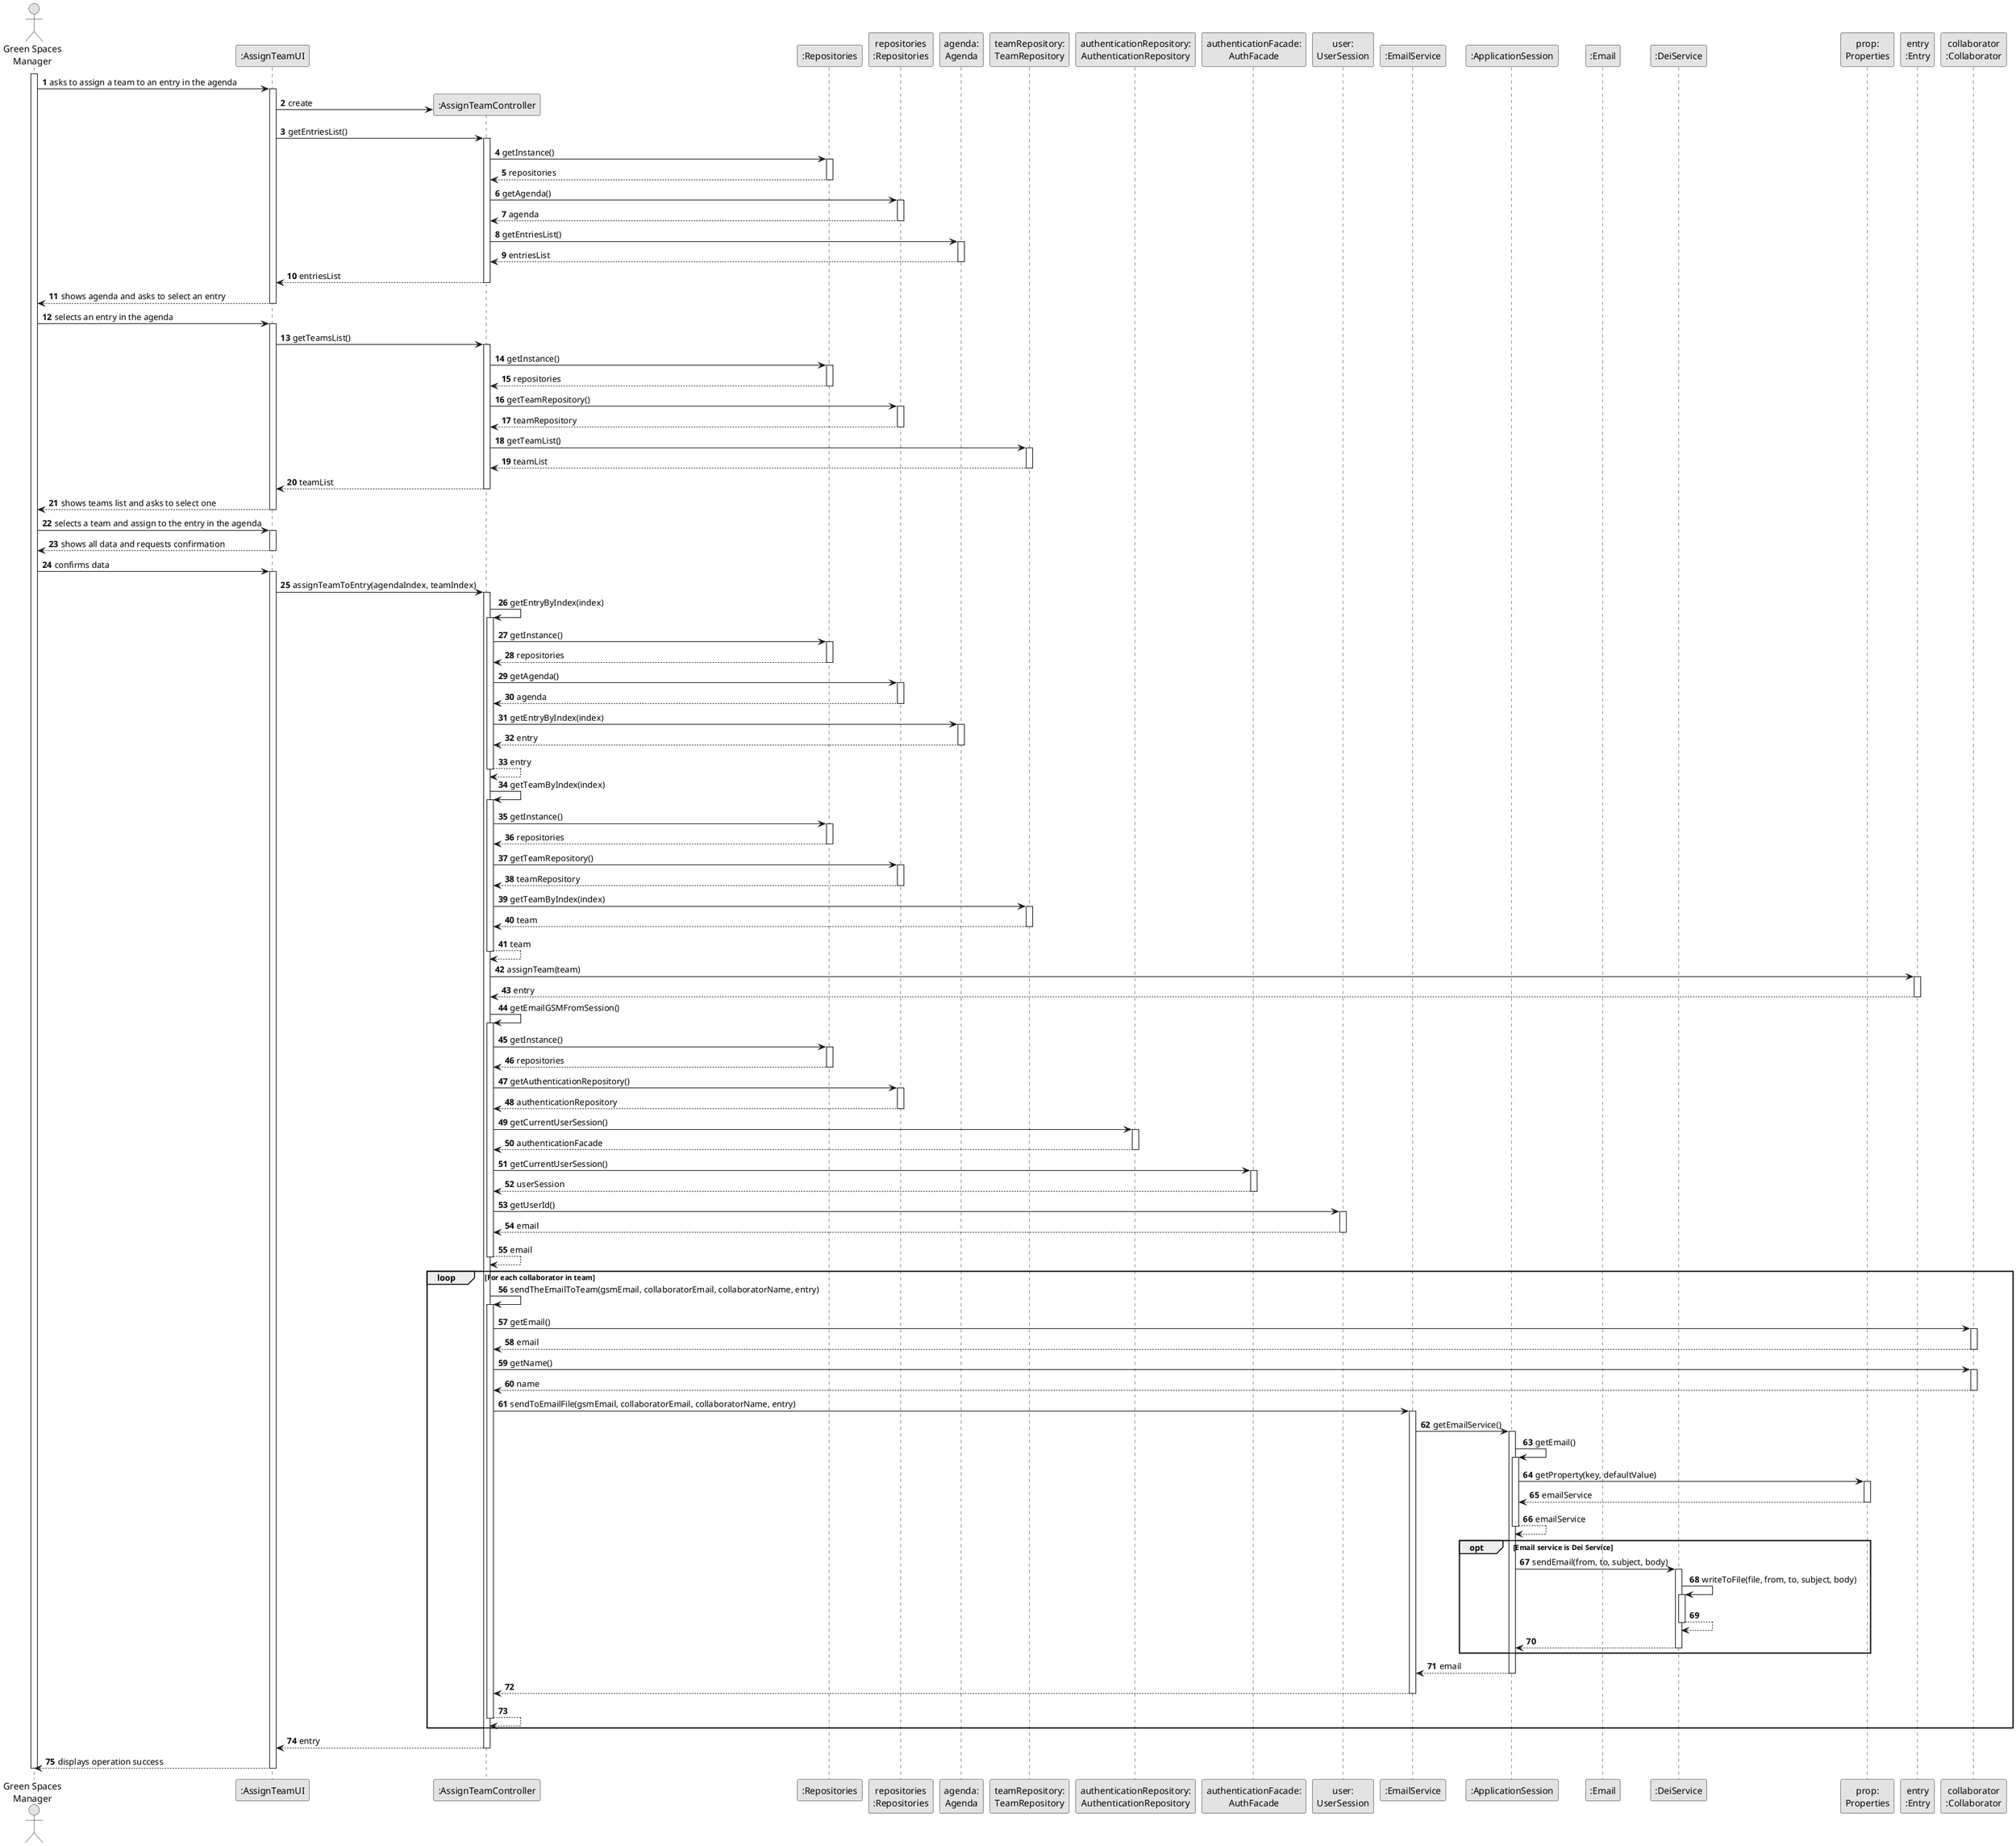 @startuml
skinparam monochrome true
skinparam packageStyle rectangle
skinparam shadowing false

autonumber

'hide footbox
actor "Green Spaces\nManager" as GSM
participant ":AssignTeamUI" as UI
participant ":AssignTeamController" as CTRL
participant ":Repositories" as REP
participant "repositories\n:Repositories" as REPS
participant "agenda:\nAgenda" as agenda
participant "teamRepository:\nTeamRepository" as teamRepository
participant "authenticationRepository:\nAuthenticationRepository" as authentication
participant "authenticationFacade:\nAuthFacade" as authFacade
participant "user:\nUserSession" as user
participant ":EmailService" as emailService
participant ":ApplicationSession" as ApplicationSession
participant ":Email" as email
participant ":DeiService" as deiService
participant "prop:\nProperties" as Properties
participant "entry\n:Entry" as ENTRY
participant "collaborator\n:Collaborator" as Collaborator

activate GSM

    GSM -> UI : asks to assign a team to an entry in the agenda
    activate UI

        UI -> CTRL** : create

        UI -> CTRL : getEntriesList()
        activate CTRL

            CTRL -> REP : getInstance()
            activate REP

            REP --> CTRL: repositories
            deactivate REP

            CTRL -> REPS : getAgenda()
            activate REPS

            REPS --> CTRL: agenda
            deactivate REPS

            CTRL -> agenda: getEntriesList()
            activate agenda

            agenda --> CTRL : entriesList
            deactivate agenda

        CTRL --> UI : entriesList
        deactivate CTRL

    UI --> GSM : shows agenda and asks to select an entry
    deactivate UI

    GSM -> UI : selects an entry in the agenda
    activate UI

        UI -> CTRL : getTeamsList()
        activate CTRL

            CTRL -> REP : getInstance()
            activate REP

            REP --> CTRL: repositories
            deactivate REP

            CTRL -> REPS : getTeamRepository()
            activate REPS

            REPS --> CTRL: teamRepository
            deactivate REPS

            CTRL -> teamRepository: getTeamList()
            activate teamRepository

            teamRepository --> CTRL : teamList
            deactivate teamRepository

        CTRL --> UI : teamList
        deactivate CTRL

    UI --> GSM : shows teams list and asks to select one
    deactivate UI

    GSM -> UI : selects a team and assign to the entry in the agenda
    activate UI

    UI --> GSM : shows all data and requests confirmation
    deactivate UI

    GSM -> UI : confirms data
    activate UI

        UI -> CTRL: assignTeamToEntry(agendaIndex, teamIndex)
        activate CTRL

            CTRL -> CTRL: getEntryByIndex(index)
            activate CTRL

            CTRL -> REP: getInstance()
            activate REP

            REP --> CTRL: repositories
            deactivate REP

            CTRL -> REPS: getAgenda()
            activate REPS

            REPS --> CTRL: agenda
            deactivate REPS

            CTRL -> agenda: getEntryByIndex(index)
            activate agenda

            agenda --> CTRL: entry
            deactivate agenda

            CTRL --> CTRL: entry
            deactivate CTRL

            CTRL -> CTRL: getTeamByIndex(index)
            activate CTRL

            CTRL -> REP: getInstance()
            activate REP

            REP --> CTRL: repositories
            deactivate REP

            CTRL -> REPS: getTeamRepository()
            activate REPS

            REPS --> CTRL: teamRepository
            deactivate REPS

            CTRL -> teamRepository: getTeamByIndex(index)
            activate teamRepository

            teamRepository --> CTRL: team
            deactivate teamRepository

            CTRL --> CTRL: team
            deactivate CTRL

            CTRL -> ENTRY: assignTeam(team)
            activate ENTRY

            ENTRY --> CTRL: entry
            deactivate ENTRY

            CTRL -> CTRL: getEmailGSMFromSession()
            activate CTRL

            CTRL -> REP: getInstance()
            activate REP

            REP --> CTRL: repositories
            deactivate REP

            CTRL -> REPS: getAuthenticationRepository()
            activate REPS

            REPS --> CTRL: authenticationRepository
            deactivate REPS

            CTRL -> authentication: getCurrentUserSession()
            activate authentication

            authentication --> CTRL: authenticationFacade
            deactivate authentication

            CTRL -> authFacade: getCurrentUserSession()
            activate authFacade

            authFacade --> CTRL: userSession
            deactivate authFacade

            CTRL -> user: getUserId()
            activate user

            user --> CTRL: email
            deactivate user

            CTRL --> CTRL: email
            deactivate CTRL

            loop For each collaborator in team

                CTRL -> CTRL: sendTheEmailToTeam(gsmEmail, collaboratorEmail, collaboratorName, entry)
                activate CTRL

                    CTRL -> Collaborator: getEmail()
                    activate Collaborator

                    Collaborator --> CTRL: email
                    deactivate Collaborator

                    CTRL -> Collaborator: getName()
                    activate Collaborator

                    Collaborator --> CTRL: name
                    deactivate Collaborator

                CTRL -> emailService: sendToEmailFile(gsmEmail, collaboratorEmail, collaboratorName, entry)
                activate emailService

                    emailService -> ApplicationSession: getEmailService()
                    activate ApplicationSession

                        ApplicationSession -> ApplicationSession: getEmail()
                        activate ApplicationSession

                            ApplicationSession -> Properties: getProperty(key, defaultValue)
                            activate Properties

                            Properties --> ApplicationSession: emailService
                            deactivate Properties

                        ApplicationSession --> ApplicationSession: emailService
                        deactivate ApplicationSession

                        opt Email service is Dei Service

                        ApplicationSession -> deiService: sendEmail(from, to, subject, body)
                        activate deiService

                            deiService -> deiService: writeToFile(file, from, to, subject, body)
                            activate deiService

                            deiService --> deiService:
                            deactivate deiService

                        deiService --> ApplicationSession
                        deactivate deiService

                        end

                    ApplicationSession --> emailService: email
                    deactivate ApplicationSession

                emailService --> CTRL
                deactivate emailService

                CTRL --> CTRL
                deactivate CTRL

            end loop

        CTRL --> UI: entry
        deactivate CTRL

    UI --> GSM: displays operation success
    deactivate UI

deactivate GSM

@enduml